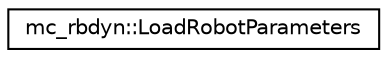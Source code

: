 digraph "Graphical Class Hierarchy"
{
 // INTERACTIVE_SVG=YES
 // LATEX_PDF_SIZE
  edge [fontname="Helvetica",fontsize="10",labelfontname="Helvetica",labelfontsize="10"];
  node [fontname="Helvetica",fontsize="10",shape=record];
  rankdir="LR";
  Node0 [label="mc_rbdyn::LoadRobotParameters",height=0.2,width=0.4,color="black", fillcolor="white", style="filled",URL="$structmc__rbdyn_1_1LoadRobotParameters.html",tooltip=" "];
}

